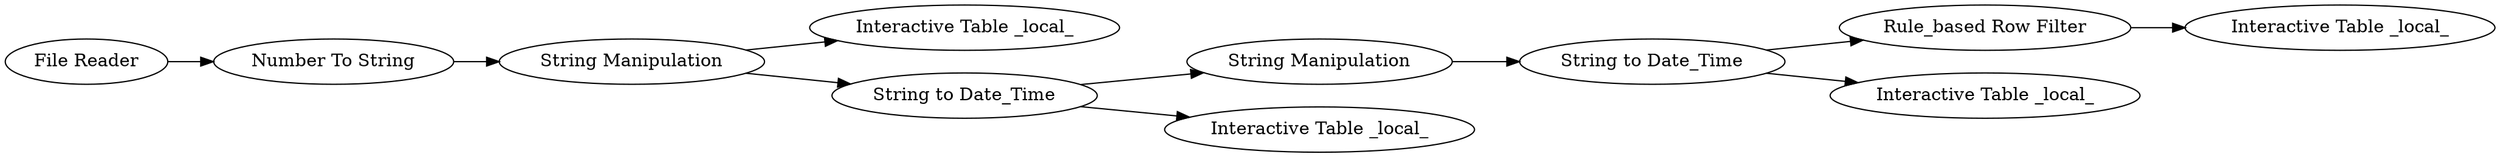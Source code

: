 digraph {
	17 -> 15
	1 -> 17
	15 -> 14
	15 -> 16
	20 -> 19
	19 -> 22
	19 -> 21
	16 -> 20
	16 -> 18
	22 -> 23
	16 [label="String to Date_Time"]
	20 [label="String Manipulation"]
	1 [label="File Reader"]
	22 [label="Rule_based Row Filter"]
	23 [label="Interactive Table _local_"]
	18 [label="Interactive Table _local_"]
	21 [label="Interactive Table _local_"]
	15 [label="String Manipulation"]
	14 [label="Interactive Table _local_"]
	17 [label="Number To String"]
	19 [label="String to Date_Time"]
	rankdir=LR
}
